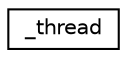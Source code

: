 digraph "Graphical Class Hierarchy"
{
 // LATEX_PDF_SIZE
  edge [fontname="Helvetica",fontsize="10",labelfontname="Helvetica",labelfontsize="10"];
  node [fontname="Helvetica",fontsize="10",shape=record];
  rankdir="LR";
  Node0 [label="_thread",height=0.2,width=0.4,color="black", fillcolor="white", style="filled",URL="$struct__thread.html",tooltip="thread_t holds thread's context data."];
}
